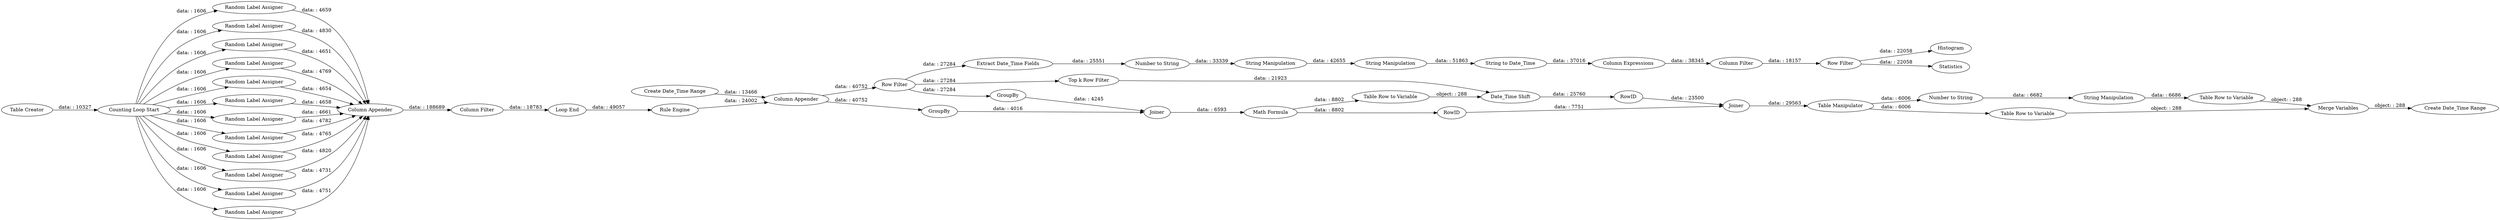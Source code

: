 digraph {
	"-3550428224023839428_579" [label="Top k Row Filter"]
	"-3550428224023839428_570" [label="Counting Loop Start"]
	"-3550428224023839428_566" [label="Random Label Assigner"]
	"-3550428224023839428_574" [label=GroupBy]
	"-3550428224023839428_557" [label="Random Label Assigner"]
	"-3550428224023839428_581" [label="Table Row to Variable"]
	"-3550428224023839428_572" [label="Random Label Assigner"]
	"-3550428224023839428_553" [label="Column Appender"]
	"-3550428224023839428_571" [label="Random Label Assigner"]
	"-3550428224023839428_554" [label="Loop End"]
	"-3550428224023839428_569" [label="Column Appender"]
	"-3550428224023839428_552" [label="Random Label Assigner"]
	"-3550428224023839428_549" [label="Random Label Assigner"]
	"-3550428224023839428_598" [label="Number to String"]
	"-3550428224023839428_562" [label="Random Label Assigner"]
	"-3550428224023839428_573" [label="Row Filter"]
	"-3550428224023839428_594" [label=Histogram]
	"-3550428224023839428_551" [label="Random Label Assigner"]
	"-3550428224023839428_593" [label="Row Filter"]
	"-3550428224023839428_561" [label="Create Date_Time Range"]
	"-3550428224023839428_568" [label="Random Label Assigner"]
	"-3550428224023839428_555" [label="Column Filter"]
	"-3550428224023839428_589" [label="Table Row to Variable"]
	"-3550428224023839428_550" [label="Table Creator"]
	"-3550428224023839428_580" [label="Date_Time Shift"]
	"-3550428224023839428_559" [label="Rule Engine"]
	"-3550428224023839428_590" [label="Table Row to Variable"]
	"-3550428224023839428_592" [label="Column Expressions"]
	"-3550428224023839428_564" [label="Random Label Assigner"]
	"-3550428224023839428_567" [label="Random Label Assigner"]
	"-3550428224023839428_585" [label=RowID]
	"-3550428224023839428_575" [label=GroupBy]
	"-3550428224023839428_595" [label=Statistics]
	"-3550428224023839428_586" [label="Number to String"]
	"-3550428224023839428_576" [label=Joiner]
	"-3550428224023839428_587" [label="String Manipulation"]
	"-3550428224023839428_588" [label="Create Date_Time Range"]
	"-3550428224023839428_599" [label="String Manipulation"]
	"-3550428224023839428_584" [label=RowID]
	"-3550428224023839428_601" [label="Column Filter"]
	"-3550428224023839428_600" [label="String to Date_Time"]
	"-3550428224023839428_596" [label="Extract Date_Time Fields"]
	"-3550428224023839428_563" [label="Random Label Assigner"]
	"-3550428224023839428_582" [label="Table Manipulator"]
	"-3550428224023839428_591" [label="Merge Variables"]
	"-3550428224023839428_597" [label="String Manipulation"]
	"-3550428224023839428_577" [label="Math Formula"]
	"-3550428224023839428_583" [label=Joiner]
	"-3550428224023839428_567" -> "-3550428224023839428_553" [label="data: : 4731"]
	"-3550428224023839428_589" -> "-3550428224023839428_591" [label="object: : 288"]
	"-3550428224023839428_591" -> "-3550428224023839428_588" [label="object: : 288"]
	"-3550428224023839428_564" -> "-3550428224023839428_553" [label="data: : 4820"]
	"-3550428224023839428_576" -> "-3550428224023839428_577" [label="data: : 6593"]
	"-3550428224023839428_577" -> "-3550428224023839428_584" [label="data: : 8802"]
	"-3550428224023839428_550" -> "-3550428224023839428_570" [label="data: : 10327"]
	"-3550428224023839428_552" -> "-3550428224023839428_553" [label="data: : 4654"]
	"-3550428224023839428_570" -> "-3550428224023839428_572" [label="data: : 1606"]
	"-3550428224023839428_580" -> "-3550428224023839428_585" [label="data: : 25760"]
	"-3550428224023839428_582" -> "-3550428224023839428_590" [label="data: : 6006"]
	"-3550428224023839428_569" -> "-3550428224023839428_573" [label="data: : 40752"]
	"-3550428224023839428_570" -> "-3550428224023839428_571" [label="data: : 1606"]
	"-3550428224023839428_570" -> "-3550428224023839428_552" [label="data: : 1606"]
	"-3550428224023839428_579" -> "-3550428224023839428_580" [label="data: : 21923"]
	"-3550428224023839428_599" -> "-3550428224023839428_600" [label="data: : 51863"]
	"-3550428224023839428_570" -> "-3550428224023839428_568" [label="data: : 1606"]
	"-3550428224023839428_572" -> "-3550428224023839428_553" [label="data: : 4651"]
	"-3550428224023839428_590" -> "-3550428224023839428_591" [label="object: : 288"]
	"-3550428224023839428_562" -> "-3550428224023839428_553" [label="data: : 4661"]
	"-3550428224023839428_587" -> "-3550428224023839428_589" [label="data: : 6686"]
	"-3550428224023839428_597" -> "-3550428224023839428_599" [label="data: : 42655"]
	"-3550428224023839428_596" -> "-3550428224023839428_598" [label="data: : 25551"]
	"-3550428224023839428_570" -> "-3550428224023839428_557" [label="data: : 1606"]
	"-3550428224023839428_551" -> "-3550428224023839428_553" [label="data: : 4782"]
	"-3550428224023839428_570" -> "-3550428224023839428_563" [label="data: : 1606"]
	"-3550428224023839428_568" -> "-3550428224023839428_553" [label="data: : 4765"]
	"-3550428224023839428_573" -> "-3550428224023839428_579" [label="data: : 27284"]
	"-3550428224023839428_592" -> "-3550428224023839428_601" [label="data: : 38345"]
	"-3550428224023839428_570" -> "-3550428224023839428_562" [label="data: : 1606"]
	"-3550428224023839428_570" -> "-3550428224023839428_549" [label="data: : 1606"]
	"-3550428224023839428_553" -> "-3550428224023839428_555" [label="data: : 188689"]
	"-3550428224023839428_584" -> "-3550428224023839428_583" [label="data: : 7751"]
	"-3550428224023839428_598" -> "-3550428224023839428_597" [label="data: : 33339"]
	"-3550428224023839428_559" -> "-3550428224023839428_569" [label="data: : 24002"]
	"-3550428224023839428_573" -> "-3550428224023839428_574" [label="data: : 27284"]
	"-3550428224023839428_601" -> "-3550428224023839428_593" [label="data: : 18157"]
	"-3550428224023839428_593" -> "-3550428224023839428_595" [label="data: : 22058"]
	"-3550428224023839428_585" -> "-3550428224023839428_583" [label="data: : 23500"]
	"-3550428224023839428_583" -> "-3550428224023839428_582" [label="data: : 29563"]
	"-3550428224023839428_569" -> "-3550428224023839428_575" [label="data: : 40752"]
	"-3550428224023839428_571" -> "-3550428224023839428_553" [label="data: : 4769"]
	"-3550428224023839428_557" -> "-3550428224023839428_553" [label="data: : 4830"]
	"-3550428224023839428_573" -> "-3550428224023839428_596" [label="data: : 27284"]
	"-3550428224023839428_554" -> "-3550428224023839428_559" [label="data: : 49057"]
	"-3550428224023839428_570" -> "-3550428224023839428_567" [label="data: : 1606"]
	"-3550428224023839428_581" -> "-3550428224023839428_580" [label="object: : 288"]
	"-3550428224023839428_549" -> "-3550428224023839428_553" [label="data: : 4658"]
	"-3550428224023839428_600" -> "-3550428224023839428_592" [label="data: : 37016"]
	"-3550428224023839428_575" -> "-3550428224023839428_576" [label="data: : 4016"]
	"-3550428224023839428_563" -> "-3550428224023839428_553" [label="data: : 4751"]
	"-3550428224023839428_586" -> "-3550428224023839428_587" [label="data: : 6682"]
	"-3550428224023839428_570" -> "-3550428224023839428_564" [label="data: : 1606"]
	"-3550428224023839428_570" -> "-3550428224023839428_566" [label="data: : 1606"]
	"-3550428224023839428_561" -> "-3550428224023839428_569" [label="data: : 13466"]
	"-3550428224023839428_577" -> "-3550428224023839428_581" [label="data: : 8802"]
	"-3550428224023839428_570" -> "-3550428224023839428_551" [label="data: : 1606"]
	"-3550428224023839428_574" -> "-3550428224023839428_576" [label="data: : 4245"]
	"-3550428224023839428_593" -> "-3550428224023839428_594" [label="data: : 22058"]
	"-3550428224023839428_582" -> "-3550428224023839428_586" [label="data: : 6006"]
	"-3550428224023839428_555" -> "-3550428224023839428_554" [label="data: : 18783"]
	"-3550428224023839428_566" -> "-3550428224023839428_553" [label="data: : 4659"]
	rankdir=LR
}
